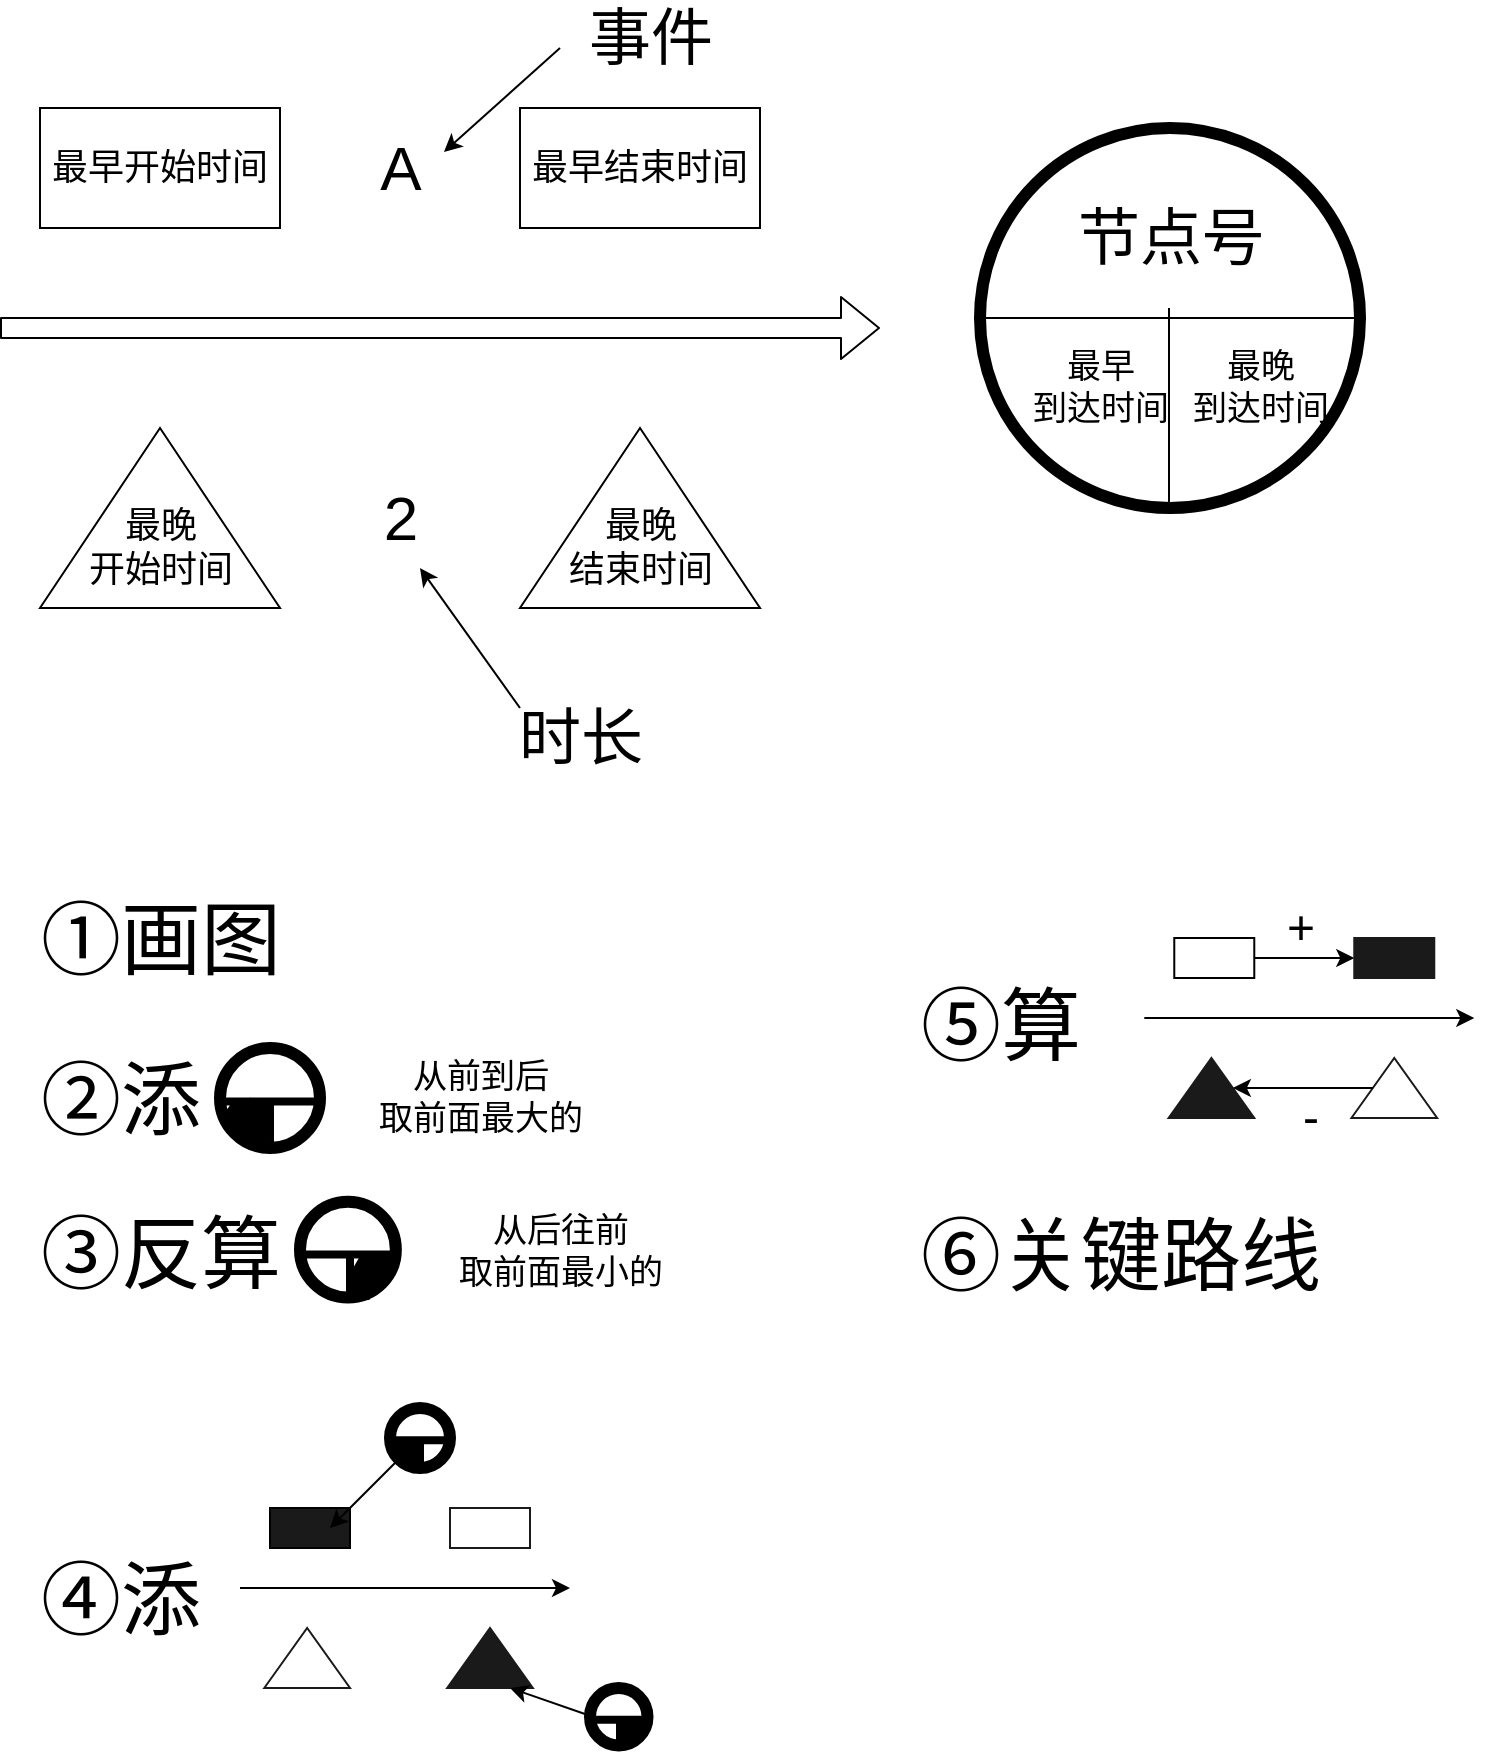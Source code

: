 <mxfile version="13.0.3" type="device"><diagram id="f2N1Ic2NW1M0iR53XJzs" name="第 1 页"><mxGraphModel dx="1086" dy="806" grid="1" gridSize="10" guides="1" tooltips="1" connect="1" arrows="1" fold="1" page="1" pageScale="1" pageWidth="827" pageHeight="1169" background="none" math="0" shadow="0"><root><mxCell id="0"/><mxCell id="1" parent="0"/><mxCell id="CCu5sdl9D99u7z_2Hktr-2" value="" style="shape=flexArrow;endArrow=classic;html=1;" edge="1" parent="1"><mxGeometry width="50" height="50" relative="1" as="geometry"><mxPoint x="20" y="170" as="sourcePoint"/><mxPoint x="460" y="170" as="targetPoint"/></mxGeometry></mxCell><mxCell id="CCu5sdl9D99u7z_2Hktr-3" value="&lt;font style=&quot;font-size: 18px&quot;&gt;最早开始时间&lt;/font&gt;" style="rounded=0;whiteSpace=wrap;html=1;" vertex="1" parent="1"><mxGeometry x="40" y="60" width="120" height="60" as="geometry"/></mxCell><mxCell id="CCu5sdl9D99u7z_2Hktr-4" value="&lt;font style=&quot;font-size: 18px&quot;&gt;最早结束时间&lt;/font&gt;" style="rounded=0;whiteSpace=wrap;html=1;" vertex="1" parent="1"><mxGeometry x="280" y="60" width="120" height="60" as="geometry"/></mxCell><mxCell id="CCu5sdl9D99u7z_2Hktr-8" value="" style="verticalLabelPosition=bottom;verticalAlign=top;html=1;shape=mxgraph.basic.acute_triangle;dx=0.5;" vertex="1" parent="1"><mxGeometry x="40" y="220" width="120" height="90" as="geometry"/></mxCell><mxCell id="CCu5sdl9D99u7z_2Hktr-9" value="&lt;font style=&quot;font-size: 18px&quot;&gt;最晚&lt;br&gt;开始时间&lt;/font&gt;" style="text;html=1;resizable=0;autosize=1;align=center;verticalAlign=middle;points=[];fillColor=none;strokeColor=none;rounded=0;" vertex="1" parent="1"><mxGeometry x="55" y="260" width="90" height="40" as="geometry"/></mxCell><mxCell id="CCu5sdl9D99u7z_2Hktr-12" value="" style="verticalLabelPosition=bottom;verticalAlign=top;html=1;shape=mxgraph.basic.acute_triangle;dx=0.5;" vertex="1" parent="1"><mxGeometry x="280" y="220" width="120" height="90" as="geometry"/></mxCell><mxCell id="CCu5sdl9D99u7z_2Hktr-13" value="&lt;font style=&quot;font-size: 18px&quot;&gt;最晚&lt;br&gt;结束时间&lt;/font&gt;" style="text;html=1;resizable=0;autosize=1;align=center;verticalAlign=middle;points=[];fillColor=none;strokeColor=none;rounded=0;" vertex="1" parent="1"><mxGeometry x="295" y="260" width="90" height="40" as="geometry"/></mxCell><mxCell id="CCu5sdl9D99u7z_2Hktr-15" value="&lt;font style=&quot;font-size: 31px&quot;&gt;A&lt;/font&gt;" style="text;html=1;resizable=0;autosize=1;align=center;verticalAlign=middle;points=[];fillColor=none;strokeColor=none;rounded=0;strokeWidth=6;comic=0;" vertex="1" parent="1"><mxGeometry x="200" y="75" width="40" height="30" as="geometry"/></mxCell><mxCell id="CCu5sdl9D99u7z_2Hktr-16" value="&lt;font style=&quot;font-size: 31px&quot;&gt;2&lt;/font&gt;" style="text;html=1;resizable=0;autosize=1;align=center;verticalAlign=middle;points=[];fillColor=none;strokeColor=none;rounded=0;strokeWidth=6;comic=0;" vertex="1" parent="1"><mxGeometry x="205" y="250" width="30" height="30" as="geometry"/></mxCell><mxCell id="CCu5sdl9D99u7z_2Hktr-17" value="" style="endArrow=classic;html=1;" edge="1" parent="1"><mxGeometry width="50" height="50" relative="1" as="geometry"><mxPoint x="280" y="360" as="sourcePoint"/><mxPoint x="230" y="290" as="targetPoint"/></mxGeometry></mxCell><mxCell id="CCu5sdl9D99u7z_2Hktr-18" value="&lt;span style=&quot;font-size: 31px&quot;&gt;时长&lt;/span&gt;" style="text;html=1;resizable=0;autosize=1;align=center;verticalAlign=middle;points=[];fillColor=none;strokeColor=none;rounded=0;strokeWidth=6;comic=0;" vertex="1" parent="1"><mxGeometry x="270" y="360" width="80" height="30" as="geometry"/></mxCell><mxCell id="CCu5sdl9D99u7z_2Hktr-19" value="" style="endArrow=classic;html=1;entryX=1.05;entryY=0.233;entryDx=0;entryDy=0;entryPerimeter=0;" edge="1" parent="1" target="CCu5sdl9D99u7z_2Hktr-15"><mxGeometry width="50" height="50" relative="1" as="geometry"><mxPoint x="300" y="30" as="sourcePoint"/><mxPoint x="400" y="20" as="targetPoint"/></mxGeometry></mxCell><mxCell id="CCu5sdl9D99u7z_2Hktr-21" value="&lt;span style=&quot;font-size: 31px&quot;&gt;事件&lt;/span&gt;" style="text;html=1;resizable=0;autosize=1;align=center;verticalAlign=middle;points=[];fillColor=none;strokeColor=none;rounded=0;strokeWidth=6;comic=0;" vertex="1" parent="1"><mxGeometry x="305" y="10" width="80" height="30" as="geometry"/></mxCell><mxCell id="CCu5sdl9D99u7z_2Hktr-22" value="" style="ellipse;whiteSpace=wrap;html=1;aspect=fixed;comic=0;strokeWidth=6;" vertex="1" parent="1"><mxGeometry x="510" y="70" width="190" height="190" as="geometry"/></mxCell><mxCell id="CCu5sdl9D99u7z_2Hktr-23" value="" style="endArrow=none;html=1;exitX=0;exitY=0.5;exitDx=0;exitDy=0;" edge="1" parent="1" source="CCu5sdl9D99u7z_2Hktr-22"><mxGeometry width="50" height="50" relative="1" as="geometry"><mxPoint x="390" y="440" as="sourcePoint"/><mxPoint x="700" y="165" as="targetPoint"/><Array as="points"><mxPoint x="605" y="165"/></Array></mxGeometry></mxCell><mxCell id="CCu5sdl9D99u7z_2Hktr-24" value="" style="endArrow=none;html=1;" edge="1" parent="1"><mxGeometry width="50" height="50" relative="1" as="geometry"><mxPoint x="604.5" y="260" as="sourcePoint"/><mxPoint x="604.5" y="160" as="targetPoint"/><Array as="points"/></mxGeometry></mxCell><mxCell id="CCu5sdl9D99u7z_2Hktr-26" value="&lt;span style=&quot;font-size: 31px&quot;&gt;节点号&lt;/span&gt;" style="text;html=1;resizable=0;autosize=1;align=center;verticalAlign=middle;points=[];fillColor=none;strokeColor=none;rounded=0;strokeWidth=6;comic=0;" vertex="1" parent="1"><mxGeometry x="550" y="110" width="110" height="30" as="geometry"/></mxCell><mxCell id="CCu5sdl9D99u7z_2Hktr-27" value="&lt;span style=&quot;font-size: 17px&quot;&gt;最早&lt;br&gt;到达时间&lt;/span&gt;" style="text;html=1;resizable=0;autosize=1;align=center;verticalAlign=middle;points=[];fillColor=none;strokeColor=none;rounded=0;strokeWidth=6;comic=0;" vertex="1" parent="1"><mxGeometry x="530" y="180" width="80" height="40" as="geometry"/></mxCell><mxCell id="CCu5sdl9D99u7z_2Hktr-28" value="&lt;span style=&quot;font-size: 17px&quot;&gt;最晚&lt;br&gt;到达时间&lt;/span&gt;" style="text;html=1;resizable=0;autosize=1;align=center;verticalAlign=middle;points=[];fillColor=none;strokeColor=none;rounded=0;strokeWidth=6;comic=0;" vertex="1" parent="1"><mxGeometry x="610" y="180" width="80" height="40" as="geometry"/></mxCell><mxCell id="CCu5sdl9D99u7z_2Hktr-37" value="&lt;font style=&quot;font-size: 40px&quot;&gt;①画图&lt;/font&gt;" style="text;html=1;resizable=0;autosize=1;align=center;verticalAlign=middle;points=[];fillColor=none;strokeColor=none;rounded=0;comic=0;" vertex="1" parent="1"><mxGeometry x="30" y="460" width="140" height="30" as="geometry"/></mxCell><mxCell id="CCu5sdl9D99u7z_2Hktr-42" value="&lt;span style=&quot;font-size: 40px&quot;&gt;②添&lt;/span&gt;" style="text;html=1;resizable=0;autosize=1;align=center;verticalAlign=middle;points=[];fillColor=none;strokeColor=none;rounded=0;comic=0;" vertex="1" parent="1"><mxGeometry x="30" y="540" width="100" height="30" as="geometry"/></mxCell><mxCell id="CCu5sdl9D99u7z_2Hktr-62" value="" style="group" vertex="1" connectable="0" parent="1"><mxGeometry x="130" y="530" width="50" height="50" as="geometry"/></mxCell><mxCell id="CCu5sdl9D99u7z_2Hktr-36" value="" style="group" vertex="1" connectable="0" parent="CCu5sdl9D99u7z_2Hktr-62"><mxGeometry width="50" height="50.0" as="geometry"/></mxCell><mxCell id="CCu5sdl9D99u7z_2Hktr-31" value="" style="verticalLabelPosition=bottom;verticalAlign=top;html=1;shape=mxgraph.flowchart.on-page_reference;comic=0;strokeWidth=6;aspect=fixed;" vertex="1" parent="CCu5sdl9D99u7z_2Hktr-36"><mxGeometry width="50.0" height="50.0" as="geometry"/></mxCell><mxCell id="CCu5sdl9D99u7z_2Hktr-34" value="" style="line;strokeWidth=4;direction=south;html=1;perimeter=backbonePerimeter;points=[];outlineConnect=0;comic=0;" vertex="1" parent="CCu5sdl9D99u7z_2Hktr-36"><mxGeometry x="23.214" y="26.786" width="3.571" height="23.214" as="geometry"/></mxCell><mxCell id="CCu5sdl9D99u7z_2Hktr-35" value="" style="line;strokeWidth=4;html=1;perimeter=backbonePerimeter;points=[];outlineConnect=0;comic=0;" vertex="1" parent="CCu5sdl9D99u7z_2Hktr-36"><mxGeometry y="25.0" width="50.0" height="3.571" as="geometry"/></mxCell><mxCell id="CCu5sdl9D99u7z_2Hktr-54" value="" style="line;strokeWidth=4;direction=south;html=1;perimeter=backbonePerimeter;points=[];outlineConnect=0;comic=0;fillColor=#3399FF;rotation=35;" vertex="1" parent="CCu5sdl9D99u7z_2Hktr-36"><mxGeometry x="4.32" y="26.078" width="2.174" height="10.967" as="geometry"/></mxCell><mxCell id="CCu5sdl9D99u7z_2Hktr-61" value="" style="line;strokeWidth=4;direction=south;html=1;perimeter=backbonePerimeter;points=[];outlineConnect=0;comic=0;fillColor=#3399FF;rotation=35;" vertex="1" parent="CCu5sdl9D99u7z_2Hktr-36"><mxGeometry x="21.041" y="39.033" width="2.174" height="10.967" as="geometry"/></mxCell><mxCell id="CCu5sdl9D99u7z_2Hktr-55" value="" style="line;strokeWidth=4;direction=south;html=1;perimeter=backbonePerimeter;points=[];outlineConnect=0;comic=0;fillColor=#3399FF;rotation=35;" vertex="1" parent="CCu5sdl9D99u7z_2Hktr-62"><mxGeometry x="7.172" y="26.104" width="2.174" height="13.328" as="geometry"/></mxCell><mxCell id="CCu5sdl9D99u7z_2Hktr-56" value="" style="line;strokeWidth=4;direction=south;html=1;perimeter=backbonePerimeter;points=[];outlineConnect=0;comic=0;fillColor=#3399FF;rotation=35;" vertex="1" parent="CCu5sdl9D99u7z_2Hktr-62"><mxGeometry x="10.139" y="24.096" width="2.174" height="19.415" as="geometry"/></mxCell><mxCell id="CCu5sdl9D99u7z_2Hktr-57" value="" style="line;strokeWidth=4;direction=south;html=1;perimeter=backbonePerimeter;points=[];outlineConnect=0;comic=0;fillColor=#3399FF;rotation=35;" vertex="1" parent="CCu5sdl9D99u7z_2Hktr-62"><mxGeometry x="12.95" y="25.913" width="2.174" height="18.32" as="geometry"/></mxCell><mxCell id="CCu5sdl9D99u7z_2Hktr-58" value="" style="line;strokeWidth=4;direction=south;html=1;perimeter=backbonePerimeter;points=[];outlineConnect=0;comic=0;fillColor=#3399FF;rotation=35;" vertex="1" parent="CCu5sdl9D99u7z_2Hktr-62"><mxGeometry x="16.13" y="24.896" width="2.174" height="21.828" as="geometry"/></mxCell><mxCell id="CCu5sdl9D99u7z_2Hktr-59" value="" style="line;strokeWidth=4;direction=south;html=1;perimeter=backbonePerimeter;points=[];outlineConnect=0;comic=0;fillColor=#3399FF;rotation=35;" vertex="1" parent="CCu5sdl9D99u7z_2Hktr-62"><mxGeometry x="17.68" y="29.046" width="2.174" height="19.654" as="geometry"/></mxCell><mxCell id="CCu5sdl9D99u7z_2Hktr-60" value="" style="line;strokeWidth=4;direction=south;html=1;perimeter=backbonePerimeter;points=[];outlineConnect=0;comic=0;fillColor=#3399FF;rotation=35;" vertex="1" parent="CCu5sdl9D99u7z_2Hktr-62"><mxGeometry x="18.607" y="35.174" width="2.174" height="15.307" as="geometry"/></mxCell><mxCell id="CCu5sdl9D99u7z_2Hktr-63" value="&lt;font style=&quot;font-size: 17px&quot;&gt;从前到后&lt;br&gt;取前面最大的&lt;/font&gt;" style="text;html=1;resizable=0;autosize=1;align=center;verticalAlign=middle;points=[];fillColor=none;strokeColor=none;rounded=0;comic=0;" vertex="1" parent="1"><mxGeometry x="200" y="535" width="120" height="40" as="geometry"/></mxCell><mxCell id="CCu5sdl9D99u7z_2Hktr-64" value="&lt;span style=&quot;font-size: 40px&quot;&gt;③反算&lt;/span&gt;" style="text;html=1;resizable=0;autosize=1;align=center;verticalAlign=middle;points=[];fillColor=none;strokeColor=none;rounded=0;comic=0;" vertex="1" parent="1"><mxGeometry x="30" y="616.86" width="140" height="30" as="geometry"/></mxCell><mxCell id="CCu5sdl9D99u7z_2Hktr-85" value="" style="group" vertex="1" connectable="0" parent="1"><mxGeometry x="170" y="606.86" width="50" height="50" as="geometry"/></mxCell><mxCell id="CCu5sdl9D99u7z_2Hktr-65" value="" style="group" vertex="1" connectable="0" parent="CCu5sdl9D99u7z_2Hktr-85"><mxGeometry width="50" height="49.373" as="geometry"/></mxCell><mxCell id="CCu5sdl9D99u7z_2Hktr-66" value="" style="group" vertex="1" connectable="0" parent="CCu5sdl9D99u7z_2Hktr-65"><mxGeometry width="50" height="49.373" as="geometry"/></mxCell><mxCell id="CCu5sdl9D99u7z_2Hktr-67" value="" style="verticalLabelPosition=bottom;verticalAlign=top;html=1;shape=mxgraph.flowchart.on-page_reference;comic=0;strokeWidth=6;aspect=fixed;" vertex="1" parent="CCu5sdl9D99u7z_2Hktr-66"><mxGeometry width="47.917" height="47.917" as="geometry"/></mxCell><mxCell id="CCu5sdl9D99u7z_2Hktr-68" value="" style="line;strokeWidth=4;direction=south;html=1;perimeter=backbonePerimeter;points=[];outlineConnect=0;comic=0;" vertex="1" parent="CCu5sdl9D99u7z_2Hktr-66"><mxGeometry x="23.214" y="26.45" width="3.571" height="22.923" as="geometry"/></mxCell><mxCell id="CCu5sdl9D99u7z_2Hktr-69" value="" style="line;strokeWidth=4;html=1;perimeter=backbonePerimeter;points=[];outlineConnect=0;comic=0;" vertex="1" parent="CCu5sdl9D99u7z_2Hktr-66"><mxGeometry y="24.687" width="48" height="3.526" as="geometry"/></mxCell><mxCell id="CCu5sdl9D99u7z_2Hktr-79" value="" style="line;strokeWidth=4;direction=south;html=1;perimeter=backbonePerimeter;points=[];outlineConnect=0;comic=0;fillColor=#3399FF;rotation=30;" vertex="1" parent="CCu5sdl9D99u7z_2Hktr-66"><mxGeometry x="28" y="24.687" width="2" height="16.458" as="geometry"/></mxCell><mxCell id="CCu5sdl9D99u7z_2Hktr-80" value="" style="line;strokeWidth=4;direction=south;html=1;perimeter=backbonePerimeter;points=[];outlineConnect=0;comic=0;fillColor=#3399FF;rotation=30;" vertex="1" parent="CCu5sdl9D99u7z_2Hktr-85"><mxGeometry x="29.536" y="24.557" width="2" height="22.483" as="geometry"/></mxCell><mxCell id="CCu5sdl9D99u7z_2Hktr-81" value="" style="line;strokeWidth=4;direction=south;html=1;perimeter=backbonePerimeter;points=[];outlineConnect=0;comic=0;fillColor=#3399FF;rotation=30;" vertex="1" parent="CCu5sdl9D99u7z_2Hktr-85"><mxGeometry x="31.506" y="24.551" width="2" height="26.725" as="geometry"/></mxCell><mxCell id="CCu5sdl9D99u7z_2Hktr-82" value="" style="line;strokeWidth=4;direction=south;html=1;perimeter=backbonePerimeter;points=[];outlineConnect=0;comic=0;fillColor=#3399FF;rotation=30;" vertex="1" parent="CCu5sdl9D99u7z_2Hktr-85"><mxGeometry x="35.1" y="24.989" width="2" height="24.273" as="geometry"/></mxCell><mxCell id="CCu5sdl9D99u7z_2Hktr-83" value="" style="line;strokeWidth=4;direction=south;html=1;perimeter=backbonePerimeter;points=[];outlineConnect=0;comic=0;fillColor=#3399FF;rotation=30;" vertex="1" parent="CCu5sdl9D99u7z_2Hktr-85"><mxGeometry x="38" y="25.238" width="2" height="24.687" as="geometry"/></mxCell><mxCell id="CCu5sdl9D99u7z_2Hktr-84" value="" style="line;strokeWidth=4;direction=south;html=1;perimeter=backbonePerimeter;points=[];outlineConnect=0;comic=0;fillColor=#3399FF;rotation=30;" vertex="1" parent="CCu5sdl9D99u7z_2Hktr-85"><mxGeometry x="42.168" y="25.834" width="2" height="19.883" as="geometry"/></mxCell><mxCell id="CCu5sdl9D99u7z_2Hktr-86" value="&lt;font style=&quot;font-size: 17px&quot;&gt;从后往前&lt;br&gt;取前面最小的&lt;/font&gt;" style="text;html=1;resizable=0;autosize=1;align=center;verticalAlign=middle;points=[];fillColor=none;strokeColor=none;rounded=0;comic=0;" vertex="1" parent="1"><mxGeometry x="240" y="611.86" width="120" height="40" as="geometry"/></mxCell><mxCell id="CCu5sdl9D99u7z_2Hktr-87" value="&lt;span style=&quot;font-size: 40px&quot;&gt;④添&lt;/span&gt;" style="text;html=1;resizable=0;autosize=1;align=center;verticalAlign=middle;points=[];fillColor=none;strokeColor=none;rounded=0;comic=0;" vertex="1" parent="1"><mxGeometry x="30" y="790" width="100" height="30" as="geometry"/></mxCell><mxCell id="CCu5sdl9D99u7z_2Hktr-89" value="" style="endArrow=classic;html=1;" edge="1" parent="1"><mxGeometry width="50" height="50" relative="1" as="geometry"><mxPoint x="140" y="800" as="sourcePoint"/><mxPoint x="305" y="800" as="targetPoint"/></mxGeometry></mxCell><mxCell id="CCu5sdl9D99u7z_2Hktr-91" value="" style="rounded=0;whiteSpace=wrap;html=1;comic=0;strokeWidth=1;fillColor=#1A1A1A;" vertex="1" parent="1"><mxGeometry x="155" y="760" width="40" height="20" as="geometry"/></mxCell><mxCell id="CCu5sdl9D99u7z_2Hktr-92" value="" style="rounded=0;whiteSpace=wrap;html=1;comic=0;strokeWidth=1;fillColor=#FFFFFF;strokeColor=#1A1A1A;" vertex="1" parent="1"><mxGeometry x="245" y="760" width="40" height="20" as="geometry"/></mxCell><mxCell id="CCu5sdl9D99u7z_2Hktr-93" value="" style="group" vertex="1" connectable="0" parent="1"><mxGeometry x="215" y="710" width="30" height="30" as="geometry"/></mxCell><mxCell id="CCu5sdl9D99u7z_2Hktr-94" value="" style="group" vertex="1" connectable="0" parent="CCu5sdl9D99u7z_2Hktr-93"><mxGeometry width="30" height="30" as="geometry"/></mxCell><mxCell id="CCu5sdl9D99u7z_2Hktr-95" value="" style="verticalLabelPosition=bottom;verticalAlign=top;html=1;shape=mxgraph.flowchart.on-page_reference;comic=0;strokeWidth=6;aspect=fixed;" vertex="1" parent="CCu5sdl9D99u7z_2Hktr-94"><mxGeometry width="30.0" height="30.0" as="geometry"/></mxCell><mxCell id="CCu5sdl9D99u7z_2Hktr-96" value="" style="line;strokeWidth=4;direction=south;html=1;perimeter=backbonePerimeter;points=[];outlineConnect=0;comic=0;" vertex="1" parent="CCu5sdl9D99u7z_2Hktr-94"><mxGeometry x="13.929" y="16.071" width="2.143" height="13.929" as="geometry"/></mxCell><mxCell id="CCu5sdl9D99u7z_2Hktr-97" value="" style="line;strokeWidth=4;html=1;perimeter=backbonePerimeter;points=[];outlineConnect=0;comic=0;" vertex="1" parent="CCu5sdl9D99u7z_2Hktr-94"><mxGeometry y="15.0" width="30.0" height="2.143" as="geometry"/></mxCell><mxCell id="CCu5sdl9D99u7z_2Hktr-98" value="" style="line;strokeWidth=4;direction=south;html=1;perimeter=backbonePerimeter;points=[];outlineConnect=0;comic=0;fillColor=#3399FF;rotation=35;" vertex="1" parent="CCu5sdl9D99u7z_2Hktr-94"><mxGeometry x="2.592" y="15.647" width="1.304" height="6.58" as="geometry"/></mxCell><mxCell id="CCu5sdl9D99u7z_2Hktr-99" value="" style="line;strokeWidth=4;direction=south;html=1;perimeter=backbonePerimeter;points=[];outlineConnect=0;comic=0;fillColor=#3399FF;rotation=35;" vertex="1" parent="CCu5sdl9D99u7z_2Hktr-94"><mxGeometry x="12.625" y="23.42" width="1.304" height="6.58" as="geometry"/></mxCell><mxCell id="CCu5sdl9D99u7z_2Hktr-100" value="" style="line;strokeWidth=4;direction=south;html=1;perimeter=backbonePerimeter;points=[];outlineConnect=0;comic=0;fillColor=#3399FF;rotation=35;" vertex="1" parent="CCu5sdl9D99u7z_2Hktr-93"><mxGeometry x="4.303" y="15.663" width="1.304" height="7.997" as="geometry"/></mxCell><mxCell id="CCu5sdl9D99u7z_2Hktr-101" value="" style="line;strokeWidth=4;direction=south;html=1;perimeter=backbonePerimeter;points=[];outlineConnect=0;comic=0;fillColor=#3399FF;rotation=35;" vertex="1" parent="CCu5sdl9D99u7z_2Hktr-93"><mxGeometry x="6.083" y="14.457" width="1.304" height="11.649" as="geometry"/></mxCell><mxCell id="CCu5sdl9D99u7z_2Hktr-102" value="" style="line;strokeWidth=4;direction=south;html=1;perimeter=backbonePerimeter;points=[];outlineConnect=0;comic=0;fillColor=#3399FF;rotation=35;" vertex="1" parent="CCu5sdl9D99u7z_2Hktr-93"><mxGeometry x="7.77" y="15.548" width="1.304" height="10.992" as="geometry"/></mxCell><mxCell id="CCu5sdl9D99u7z_2Hktr-103" value="" style="line;strokeWidth=4;direction=south;html=1;perimeter=backbonePerimeter;points=[];outlineConnect=0;comic=0;fillColor=#3399FF;rotation=35;" vertex="1" parent="CCu5sdl9D99u7z_2Hktr-93"><mxGeometry x="9.678" y="14.937" width="1.304" height="13.097" as="geometry"/></mxCell><mxCell id="CCu5sdl9D99u7z_2Hktr-104" value="" style="line;strokeWidth=4;direction=south;html=1;perimeter=backbonePerimeter;points=[];outlineConnect=0;comic=0;fillColor=#3399FF;rotation=35;" vertex="1" parent="CCu5sdl9D99u7z_2Hktr-93"><mxGeometry x="10.608" y="17.427" width="1.304" height="11.793" as="geometry"/></mxCell><mxCell id="CCu5sdl9D99u7z_2Hktr-105" value="" style="line;strokeWidth=4;direction=south;html=1;perimeter=backbonePerimeter;points=[];outlineConnect=0;comic=0;fillColor=#3399FF;rotation=35;" vertex="1" parent="CCu5sdl9D99u7z_2Hktr-93"><mxGeometry x="11.164" y="21.104" width="1.304" height="9.184" as="geometry"/></mxCell><mxCell id="CCu5sdl9D99u7z_2Hktr-106" value="" style="endArrow=classic;html=1;exitX=0.145;exitY=0.855;exitDx=0;exitDy=0;exitPerimeter=0;entryX=0.75;entryY=0.5;entryDx=0;entryDy=0;entryPerimeter=0;" edge="1" parent="1" source="CCu5sdl9D99u7z_2Hktr-95" target="CCu5sdl9D99u7z_2Hktr-91"><mxGeometry width="50" height="50" relative="1" as="geometry"><mxPoint x="405" y="780" as="sourcePoint"/><mxPoint x="355" y="830" as="targetPoint"/></mxGeometry></mxCell><mxCell id="CCu5sdl9D99u7z_2Hktr-107" value="" style="verticalLabelPosition=bottom;verticalAlign=top;html=1;shape=mxgraph.basic.acute_triangle;dx=0.5;comic=0;strokeColor=#1A1A1A;strokeWidth=1;fillColor=#FFFFFF;" vertex="1" parent="1"><mxGeometry x="152.14" y="820" width="42.86" height="30" as="geometry"/></mxCell><mxCell id="CCu5sdl9D99u7z_2Hktr-108" value="" style="verticalLabelPosition=bottom;verticalAlign=top;html=1;shape=mxgraph.basic.acute_triangle;dx=0.5;comic=0;strokeColor=#1A1A1A;strokeWidth=1;fillColor=#1A1A1A;" vertex="1" parent="1"><mxGeometry x="243.57" y="820" width="42.86" height="30" as="geometry"/></mxCell><mxCell id="CCu5sdl9D99u7z_2Hktr-109" value="" style="group" vertex="1" connectable="0" parent="1"><mxGeometry x="315" y="850" width="30" height="30" as="geometry"/></mxCell><mxCell id="CCu5sdl9D99u7z_2Hktr-110" value="" style="group" vertex="1" connectable="0" parent="CCu5sdl9D99u7z_2Hktr-109"><mxGeometry width="30" height="29.624" as="geometry"/></mxCell><mxCell id="CCu5sdl9D99u7z_2Hktr-111" value="" style="group" vertex="1" connectable="0" parent="CCu5sdl9D99u7z_2Hktr-110"><mxGeometry width="30" height="29.624" as="geometry"/></mxCell><mxCell id="CCu5sdl9D99u7z_2Hktr-112" value="" style="verticalLabelPosition=bottom;verticalAlign=top;html=1;shape=mxgraph.flowchart.on-page_reference;comic=0;strokeWidth=6;aspect=fixed;" vertex="1" parent="CCu5sdl9D99u7z_2Hktr-111"><mxGeometry width="28.75" height="28.75" as="geometry"/></mxCell><mxCell id="CCu5sdl9D99u7z_2Hktr-113" value="" style="line;strokeWidth=4;direction=south;html=1;perimeter=backbonePerimeter;points=[];outlineConnect=0;comic=0;" vertex="1" parent="CCu5sdl9D99u7z_2Hktr-111"><mxGeometry x="13.929" y="15.87" width="2.143" height="13.754" as="geometry"/></mxCell><mxCell id="CCu5sdl9D99u7z_2Hktr-114" value="" style="line;strokeWidth=4;html=1;perimeter=backbonePerimeter;points=[];outlineConnect=0;comic=0;" vertex="1" parent="CCu5sdl9D99u7z_2Hktr-111"><mxGeometry y="14.812" width="28.8" height="2.116" as="geometry"/></mxCell><mxCell id="CCu5sdl9D99u7z_2Hktr-115" value="" style="line;strokeWidth=4;direction=south;html=1;perimeter=backbonePerimeter;points=[];outlineConnect=0;comic=0;fillColor=#3399FF;rotation=30;" vertex="1" parent="CCu5sdl9D99u7z_2Hktr-111"><mxGeometry x="16.8" y="14.812" width="1.2" height="9.875" as="geometry"/></mxCell><mxCell id="CCu5sdl9D99u7z_2Hktr-116" value="" style="line;strokeWidth=4;direction=south;html=1;perimeter=backbonePerimeter;points=[];outlineConnect=0;comic=0;fillColor=#3399FF;rotation=30;" vertex="1" parent="CCu5sdl9D99u7z_2Hktr-109"><mxGeometry x="17.722" y="14.734" width="1.2" height="13.49" as="geometry"/></mxCell><mxCell id="CCu5sdl9D99u7z_2Hktr-117" value="" style="line;strokeWidth=4;direction=south;html=1;perimeter=backbonePerimeter;points=[];outlineConnect=0;comic=0;fillColor=#3399FF;rotation=30;" vertex="1" parent="CCu5sdl9D99u7z_2Hktr-109"><mxGeometry x="18.904" y="14.73" width="1.2" height="16.035" as="geometry"/></mxCell><mxCell id="CCu5sdl9D99u7z_2Hktr-118" value="" style="line;strokeWidth=4;direction=south;html=1;perimeter=backbonePerimeter;points=[];outlineConnect=0;comic=0;fillColor=#3399FF;rotation=30;" vertex="1" parent="CCu5sdl9D99u7z_2Hktr-109"><mxGeometry x="21.06" y="14.993" width="1.2" height="14.564" as="geometry"/></mxCell><mxCell id="CCu5sdl9D99u7z_2Hktr-119" value="" style="line;strokeWidth=4;direction=south;html=1;perimeter=backbonePerimeter;points=[];outlineConnect=0;comic=0;fillColor=#3399FF;rotation=30;" vertex="1" parent="CCu5sdl9D99u7z_2Hktr-109"><mxGeometry x="22.8" y="15.143" width="1.2" height="14.812" as="geometry"/></mxCell><mxCell id="CCu5sdl9D99u7z_2Hktr-120" value="" style="line;strokeWidth=4;direction=south;html=1;perimeter=backbonePerimeter;points=[];outlineConnect=0;comic=0;fillColor=#3399FF;rotation=30;" vertex="1" parent="CCu5sdl9D99u7z_2Hktr-109"><mxGeometry x="25.301" y="15.501" width="1.2" height="11.93" as="geometry"/></mxCell><mxCell id="CCu5sdl9D99u7z_2Hktr-124" value="" style="endArrow=classic;html=1;entryX=0.733;entryY=1;entryDx=0;entryDy=0;entryPerimeter=0;" edge="1" parent="1" source="CCu5sdl9D99u7z_2Hktr-114" target="CCu5sdl9D99u7z_2Hktr-108"><mxGeometry width="50" height="50" relative="1" as="geometry"><mxPoint x="405" y="780" as="sourcePoint"/><mxPoint x="355" y="820" as="targetPoint"/></mxGeometry></mxCell><mxCell id="CCu5sdl9D99u7z_2Hktr-126" value="&lt;span style=&quot;font-size: 40px&quot;&gt;⑤算&lt;/span&gt;" style="text;html=1;resizable=0;autosize=1;align=center;verticalAlign=middle;points=[];fillColor=none;strokeColor=none;rounded=0;comic=0;" vertex="1" parent="1"><mxGeometry x="470" y="502.5" width="100" height="30" as="geometry"/></mxCell><mxCell id="CCu5sdl9D99u7z_2Hktr-127" value="" style="endArrow=classic;html=1;" edge="1" parent="1"><mxGeometry width="50" height="50" relative="1" as="geometry"><mxPoint x="592.14" y="515" as="sourcePoint"/><mxPoint x="757.14" y="515" as="targetPoint"/></mxGeometry></mxCell><mxCell id="CCu5sdl9D99u7z_2Hktr-128" value="" style="rounded=0;whiteSpace=wrap;html=1;comic=0;strokeWidth=1;fillColor=#FFFFFF;" vertex="1" parent="1"><mxGeometry x="607.14" y="475" width="40" height="20" as="geometry"/></mxCell><mxCell id="CCu5sdl9D99u7z_2Hktr-129" value="" style="rounded=0;whiteSpace=wrap;html=1;comic=0;strokeWidth=1;fillColor=#1A1A1A;strokeColor=#1A1A1A;" vertex="1" parent="1"><mxGeometry x="697.14" y="475" width="40" height="20" as="geometry"/></mxCell><mxCell id="CCu5sdl9D99u7z_2Hktr-144" value="" style="verticalLabelPosition=bottom;verticalAlign=top;html=1;shape=mxgraph.basic.acute_triangle;dx=0.5;comic=0;strokeColor=#1A1A1A;strokeWidth=1;fillColor=#1A1A1A;" vertex="1" parent="1"><mxGeometry x="604.28" y="535" width="42.86" height="30" as="geometry"/></mxCell><mxCell id="CCu5sdl9D99u7z_2Hktr-145" value="" style="verticalLabelPosition=bottom;verticalAlign=top;html=1;shape=mxgraph.basic.acute_triangle;dx=0.5;comic=0;strokeColor=#1A1A1A;strokeWidth=1;fillColor=#FFFFFF;" vertex="1" parent="1"><mxGeometry x="695.71" y="535" width="42.86" height="30" as="geometry"/></mxCell><mxCell id="CCu5sdl9D99u7z_2Hktr-159" value="" style="endArrow=classic;html=1;entryX=0;entryY=0.5;entryDx=0;entryDy=0;exitX=1;exitY=0.5;exitDx=0;exitDy=0;" edge="1" parent="1" source="CCu5sdl9D99u7z_2Hktr-128" target="CCu5sdl9D99u7z_2Hktr-129"><mxGeometry width="50" height="50" relative="1" as="geometry"><mxPoint x="900.0" y="405" as="sourcePoint"/><mxPoint x="950.0" y="355" as="targetPoint"/></mxGeometry></mxCell><mxCell id="CCu5sdl9D99u7z_2Hktr-160" value="" style="endArrow=classic;html=1;exitX=0;exitY=0;exitDx=10.715;exitDy=15;exitPerimeter=0;entryX=0;entryY=0;entryDx=32.145;entryDy=15;entryPerimeter=0;" edge="1" parent="1" source="CCu5sdl9D99u7z_2Hktr-145" target="CCu5sdl9D99u7z_2Hktr-144"><mxGeometry width="50" height="50" relative="1" as="geometry"><mxPoint x="950.0" y="415" as="sourcePoint"/><mxPoint x="1000.0" y="365" as="targetPoint"/></mxGeometry></mxCell><mxCell id="CCu5sdl9D99u7z_2Hktr-161" value="&lt;font style=&quot;font-size: 24px&quot;&gt;+&lt;/font&gt;" style="text;html=1;resizable=0;autosize=1;align=center;verticalAlign=middle;points=[];fillColor=none;strokeColor=none;rounded=0;comic=0;" vertex="1" parent="1"><mxGeometry x="655.0" y="460" width="30" height="20" as="geometry"/></mxCell><mxCell id="CCu5sdl9D99u7z_2Hktr-162" value="&lt;font style=&quot;font-size: 24px&quot;&gt;-&lt;/font&gt;" style="text;html=1;resizable=0;autosize=1;align=center;verticalAlign=middle;points=[];fillColor=none;strokeColor=none;rounded=0;comic=0;" vertex="1" parent="1"><mxGeometry x="665.0" y="555" width="20" height="20" as="geometry"/></mxCell><mxCell id="CCu5sdl9D99u7z_2Hktr-163" value="&lt;font style=&quot;font-size: 40px&quot;&gt;⑥关键路线&lt;/font&gt;" style="text;html=1;resizable=0;autosize=1;align=center;verticalAlign=middle;points=[];fillColor=none;strokeColor=none;rounded=0;comic=0;" vertex="1" parent="1"><mxGeometry x="470" y="617.5" width="220" height="30" as="geometry"/></mxCell></root></mxGraphModel></diagram></mxfile>
